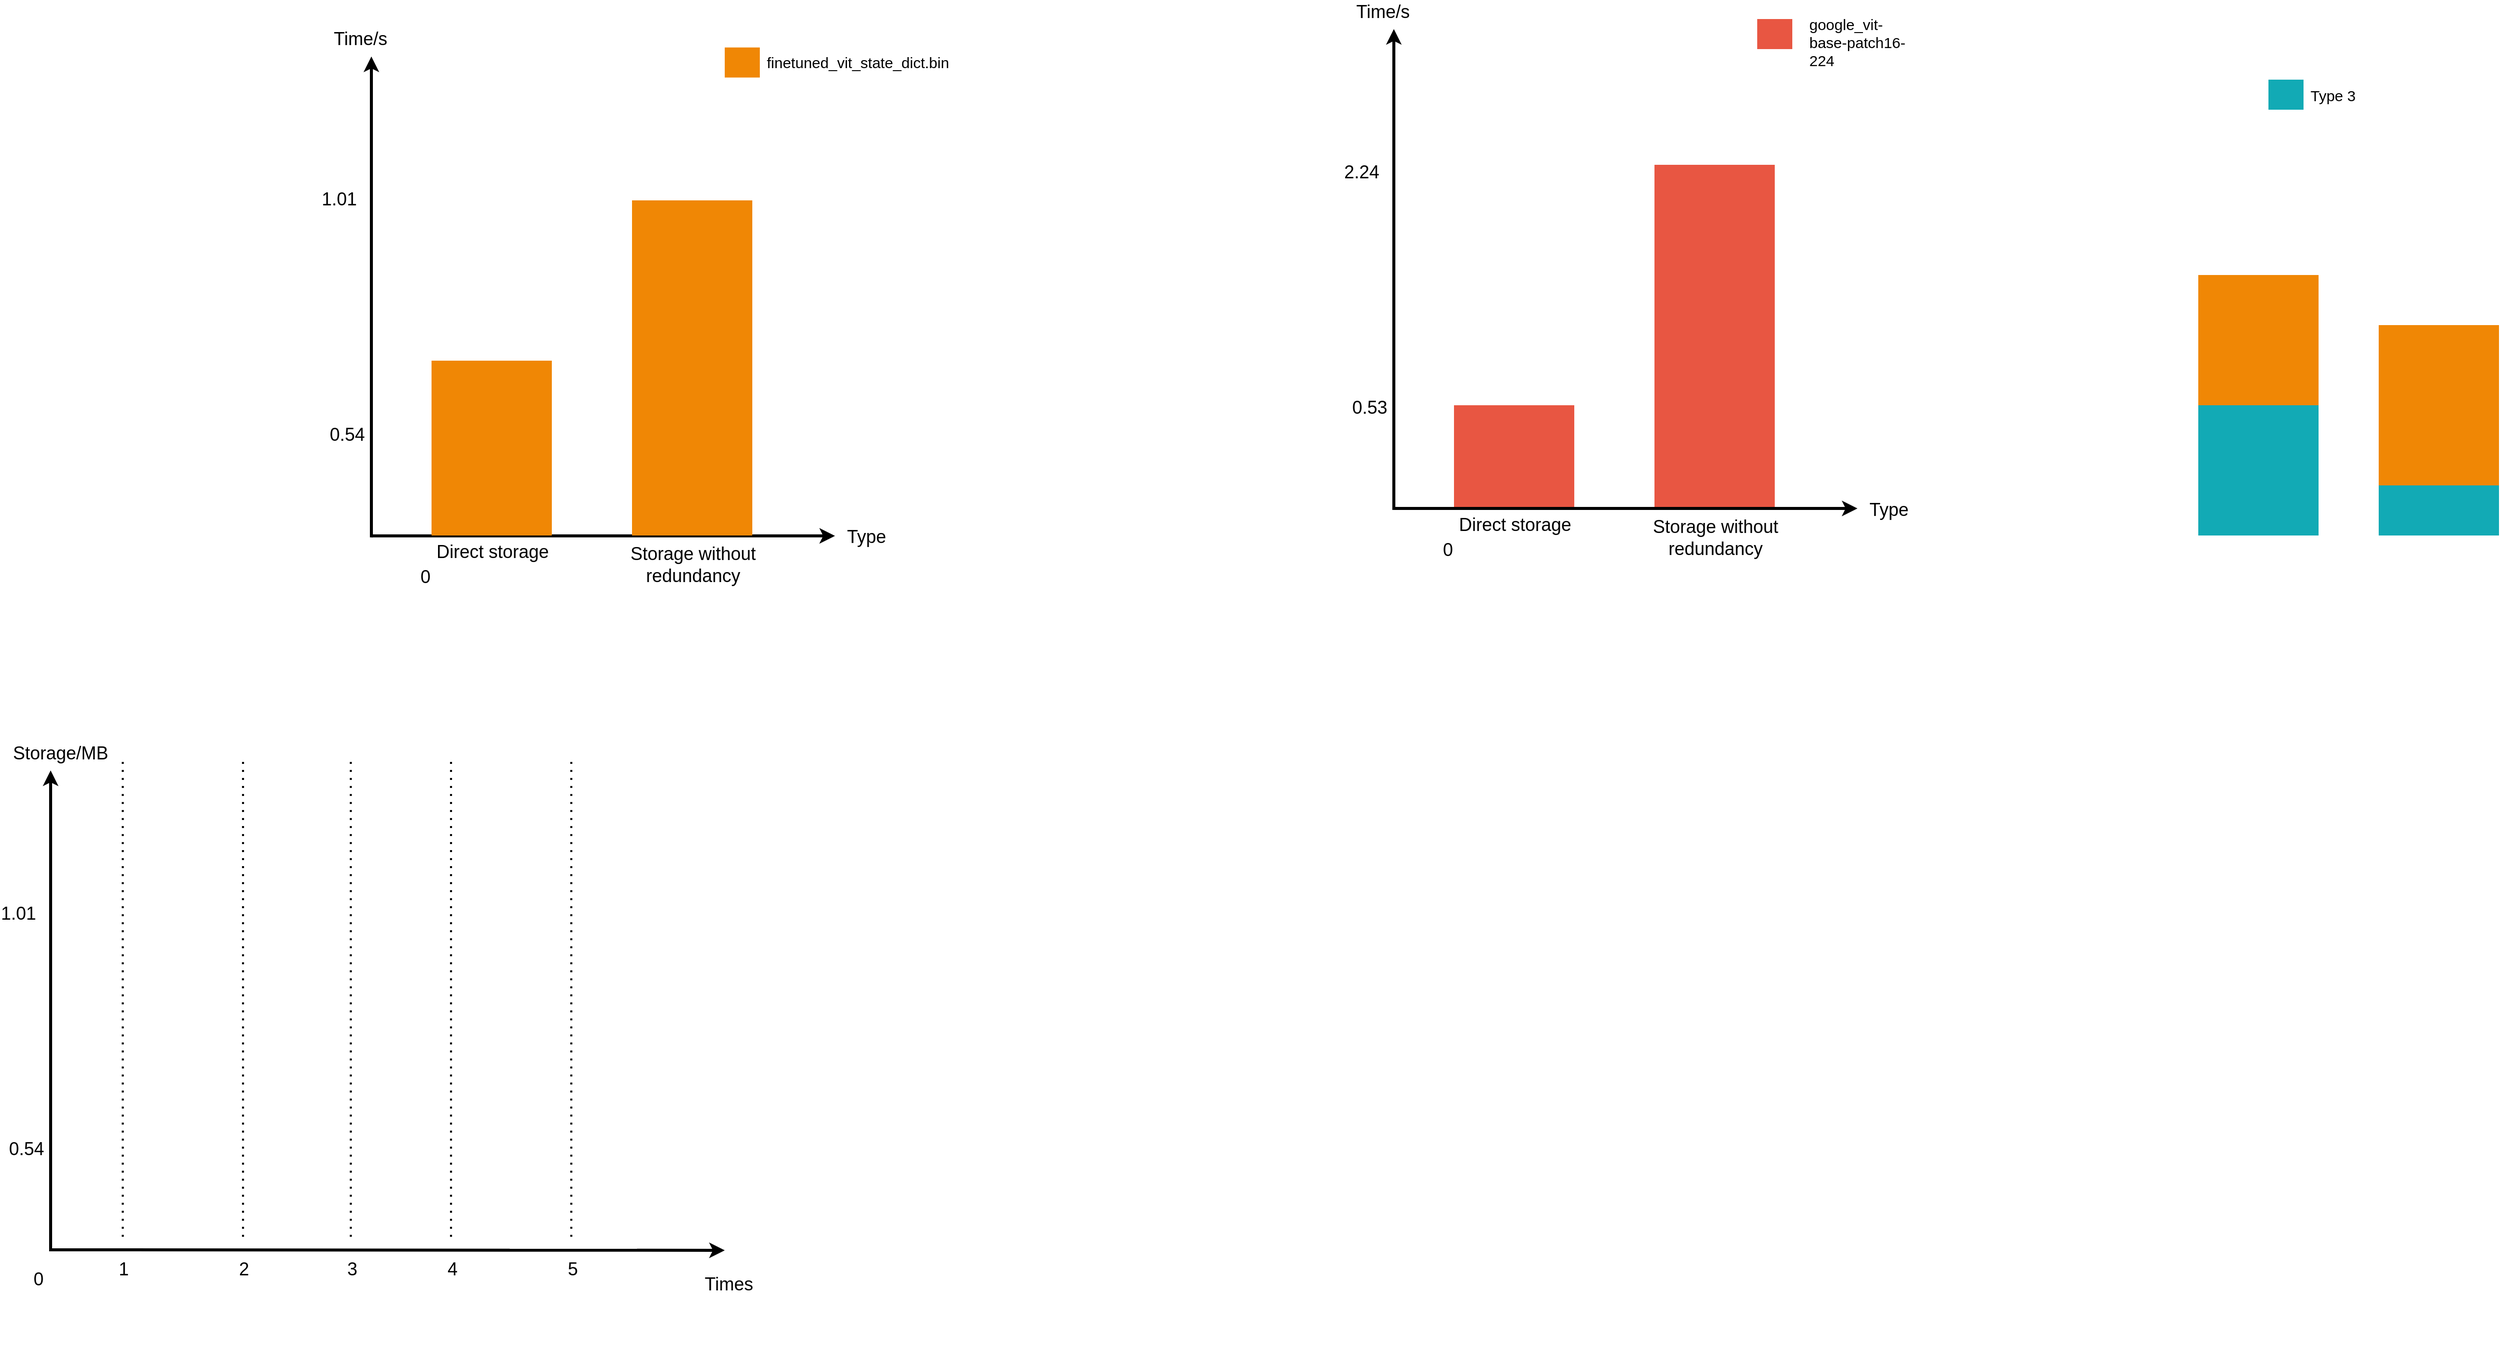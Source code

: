 <mxfile version="24.2.3" type="github">
  <diagram id="07fea595-8f29-1299-0266-81d95cde20df" name="Page-1">
    <mxGraphModel dx="1091" dy="722" grid="1" gridSize="20" guides="1" tooltips="1" connect="1" arrows="1" fold="1" page="1" pageScale="1" pageWidth="4681" pageHeight="3300" background="none" math="0" shadow="0">
      <root>
        <mxCell id="0" />
        <mxCell id="1" parent="0" />
        <mxCell id="723" value="" style="whiteSpace=wrap;fillColor=#12AAB5;gradientColor=none;gradientDirection=east;strokeColor=none;html=1;fontColor=#23445d;" parent="1" vertex="1">
          <mxGeometry x="3170" y="1464.5" width="120" height="130" as="geometry" />
        </mxCell>
        <mxCell id="724" value="" style="whiteSpace=wrap;fillColor=#12AAB5;gradientColor=none;gradientDirection=east;strokeColor=none;html=1;fontColor=#23445d;" parent="1" vertex="1">
          <mxGeometry x="3350" y="1544.5" width="120" height="50.0" as="geometry" />
        </mxCell>
        <mxCell id="727" value="" style="edgeStyle=none;html=1;fontColor=#000000;strokeWidth=3;strokeColor=#000000;" parent="1" edge="1">
          <mxGeometry width="100" height="100" relative="1" as="geometry">
            <mxPoint x="2367.5" y="1569" as="sourcePoint" />
            <mxPoint x="2367.5" y="1089" as="targetPoint" />
          </mxGeometry>
        </mxCell>
        <mxCell id="728" value="" style="whiteSpace=wrap;fillColor=#F08705;gradientColor=none;gradientDirection=east;strokeColor=none;html=1;fontColor=#23445d;" parent="1" vertex="1">
          <mxGeometry x="3170" y="1334.5" width="120" height="130" as="geometry" />
        </mxCell>
        <mxCell id="729" value="" style="whiteSpace=wrap;fillColor=#E85642;gradientColor=none;gradientDirection=east;strokeColor=none;html=1;fontColor=#23445d;" parent="1" vertex="1">
          <mxGeometry x="2427.5" y="1464.5" width="120" height="102.25" as="geometry" />
        </mxCell>
        <mxCell id="730" value="" style="whiteSpace=wrap;fillColor=#F08705;gradientColor=none;gradientDirection=east;strokeColor=none;html=1;fontColor=#23445d;" parent="1" vertex="1">
          <mxGeometry x="3350" y="1384.5" width="120" height="160.0" as="geometry" />
        </mxCell>
        <mxCell id="731" value="" style="whiteSpace=wrap;fillColor=#E85642;gradientColor=none;gradientDirection=east;strokeColor=none;html=1;fontColor=#23445d;" parent="1" vertex="1">
          <mxGeometry x="2627.5" y="1224.5" width="120" height="342.25" as="geometry" />
        </mxCell>
        <mxCell id="734" value="" style="edgeStyle=none;html=1;fontColor=#000000;strokeWidth=3;strokeColor=#000000;" parent="1" edge="1">
          <mxGeometry width="100" height="100" relative="1" as="geometry">
            <mxPoint x="2367.5" y="1567.46" as="sourcePoint" />
            <mxPoint x="2830" y="1567.5" as="targetPoint" />
          </mxGeometry>
        </mxCell>
        <mxCell id="735" value="Type" style="text;spacingTop=-5;html=1;fontSize=18;fontStyle=0;points=[];strokeColor=none;" parent="1" vertex="1">
          <mxGeometry x="2840" y="1557" width="80" height="20" as="geometry" />
        </mxCell>
        <mxCell id="736" value="Direct storage" style="text;spacingTop=-5;align=center;verticalAlign=middle;fontStyle=0;html=1;fontSize=18;points=[];strokeColor=none;" parent="1" vertex="1">
          <mxGeometry x="2427.5" y="1571" width="120" height="30" as="geometry" />
        </mxCell>
        <mxCell id="737" value="Storage without&lt;div&gt;redundancy&lt;/div&gt;" style="text;spacingTop=-5;align=center;verticalAlign=middle;fontStyle=0;html=1;fontSize=18;points=[];strokeColor=none;" parent="1" vertex="1">
          <mxGeometry x="2627.5" y="1584.5" width="120" height="30" as="geometry" />
        </mxCell>
        <mxCell id="739" value="" style="whiteSpace=wrap;fillColor=#12AAB5;gradientColor=none;gradientDirection=east;strokeColor=none;html=1;fontColor=#23445d;" parent="1" vertex="1">
          <mxGeometry x="3240" y="1139.5" width="35.0" height="30.0" as="geometry" />
        </mxCell>
        <mxCell id="740" value="" style="whiteSpace=wrap;fillColor=#F08705;gradientColor=none;gradientDirection=east;strokeColor=none;html=1;fontColor=#23445d;" parent="1" vertex="1">
          <mxGeometry x="1700.0" y="1107.38" width="35.0" height="30.0" as="geometry" />
        </mxCell>
        <mxCell id="741" value="" style="whiteSpace=wrap;fillColor=#E85642;gradientColor=none;gradientDirection=east;strokeColor=none;html=1;fontColor=#23445d;" parent="1" vertex="1">
          <mxGeometry x="2730" y="1079" width="35.0" height="30.0" as="geometry" />
        </mxCell>
        <mxCell id="742" value="google_vit-base-patch16-224&#xa;" style="text;spacingTop=-5;points=[];fontSize=15;whiteSpace=wrap;" parent="1" vertex="1">
          <mxGeometry x="2780" y="1074" width="107" height="65.5" as="geometry" />
        </mxCell>
        <mxCell id="743" value="finetuned_vit_state_dict.bin" style="text;spacingTop=-5;html=1;points=[];fontSize=15;" parent="1" vertex="1">
          <mxGeometry x="1740" y="1112.38" width="80" height="20" as="geometry" />
        </mxCell>
        <mxCell id="744" value="Type 3" style="text;spacingTop=-5;html=1;points=[];fontSize=15;" parent="1" vertex="1">
          <mxGeometry x="3280" y="1144.5" width="80" height="20" as="geometry" />
        </mxCell>
        <mxCell id="745" value="Time/s" style="text;spacingTop=-5;html=1;fontSize=18;fontStyle=0;points=[]" parent="1" vertex="1">
          <mxGeometry x="2327.5" y="1060" width="80" height="20" as="geometry" />
        </mxCell>
        <mxCell id="746" value="0" style="text;spacingTop=-5;align=center;verticalAlign=middle;fontStyle=0;html=1;fontSize=18;points=[]" parent="1" vertex="1">
          <mxGeometry x="2405.5" y="1546.5" width="30" height="130.0" as="geometry" />
        </mxCell>
        <mxCell id="747" value="0.53" style="text;spacingTop=-5;align=center;verticalAlign=middle;fontStyle=0;html=1;fontSize=18;points=[]" parent="1" vertex="1">
          <mxGeometry x="2327.5" y="1404.5" width="30" height="130.0" as="geometry" />
        </mxCell>
        <mxCell id="748" value="2.24" style="text;spacingTop=-5;align=center;verticalAlign=middle;fontStyle=0;html=1;fontSize=18;points=[]" parent="1" vertex="1">
          <mxGeometry x="2320" y="1169" width="30" height="130.0" as="geometry" />
        </mxCell>
        <mxCell id="VlcfnBgL3RGFJG4SDU6c-755" value="" style="edgeStyle=none;html=1;fontColor=#000000;strokeWidth=3;strokeColor=#000000;" edge="1" parent="1">
          <mxGeometry width="100" height="100" relative="1" as="geometry">
            <mxPoint x="1347.5" y="1596.38" as="sourcePoint" />
            <mxPoint x="1347.5" y="1116.38" as="targetPoint" />
          </mxGeometry>
        </mxCell>
        <mxCell id="VlcfnBgL3RGFJG4SDU6c-758" value="" style="edgeStyle=none;html=1;fontColor=#000000;strokeWidth=3;strokeColor=#000000;" edge="1" parent="1">
          <mxGeometry width="100" height="100" relative="1" as="geometry">
            <mxPoint x="1347.5" y="1594.84" as="sourcePoint" />
            <mxPoint x="1810" y="1594.88" as="targetPoint" />
          </mxGeometry>
        </mxCell>
        <mxCell id="VlcfnBgL3RGFJG4SDU6c-759" value="Type" style="text;spacingTop=-5;html=1;fontSize=18;fontStyle=0;points=[];strokeColor=none;" vertex="1" parent="1">
          <mxGeometry x="1820" y="1584.38" width="80" height="20" as="geometry" />
        </mxCell>
        <mxCell id="VlcfnBgL3RGFJG4SDU6c-760" value="Direct storage" style="text;spacingTop=-5;align=center;verticalAlign=middle;fontStyle=0;html=1;fontSize=18;points=[];strokeColor=none;" vertex="1" parent="1">
          <mxGeometry x="1407.5" y="1598.38" width="120" height="30" as="geometry" />
        </mxCell>
        <mxCell id="VlcfnBgL3RGFJG4SDU6c-761" value="Storage without&lt;div&gt;redundancy&lt;/div&gt;" style="text;spacingTop=-5;align=center;verticalAlign=middle;fontStyle=0;html=1;fontSize=18;points=[];strokeColor=none;" vertex="1" parent="1">
          <mxGeometry x="1607.5" y="1611.88" width="120" height="30" as="geometry" />
        </mxCell>
        <mxCell id="VlcfnBgL3RGFJG4SDU6c-764" value="Time/s" style="text;spacingTop=-5;html=1;fontSize=18;fontStyle=0;points=[]" vertex="1" parent="1">
          <mxGeometry x="1307.5" y="1087.38" width="80" height="20" as="geometry" />
        </mxCell>
        <mxCell id="VlcfnBgL3RGFJG4SDU6c-765" value="0" style="text;spacingTop=-5;align=center;verticalAlign=middle;fontStyle=0;html=1;fontSize=18;points=[]" vertex="1" parent="1">
          <mxGeometry x="1385.5" y="1573.88" width="30" height="130.0" as="geometry" />
        </mxCell>
        <mxCell id="VlcfnBgL3RGFJG4SDU6c-766" value="0.54" style="text;spacingTop=-5;align=center;verticalAlign=middle;fontStyle=0;html=1;fontSize=18;points=[]" vertex="1" parent="1">
          <mxGeometry x="1307.5" y="1431.88" width="30" height="130.0" as="geometry" />
        </mxCell>
        <mxCell id="VlcfnBgL3RGFJG4SDU6c-767" value="1.01" style="text;spacingTop=-5;align=center;verticalAlign=middle;fontStyle=0;html=1;fontSize=18;points=[]" vertex="1" parent="1">
          <mxGeometry x="1300" y="1196.38" width="30" height="130.0" as="geometry" />
        </mxCell>
        <mxCell id="VlcfnBgL3RGFJG4SDU6c-768" value="" style="whiteSpace=wrap;fillColor=#F08705;gradientColor=none;gradientDirection=east;strokeColor=none;html=1;fontColor=#23445d;" vertex="1" parent="1">
          <mxGeometry x="1607.5" y="1260" width="120" height="334.5" as="geometry" />
        </mxCell>
        <mxCell id="VlcfnBgL3RGFJG4SDU6c-769" value="" style="whiteSpace=wrap;fillColor=#F08705;gradientColor=none;gradientDirection=east;strokeColor=none;html=1;fontColor=#23445d;" vertex="1" parent="1">
          <mxGeometry x="1407.5" y="1420" width="120" height="174.5" as="geometry" />
        </mxCell>
        <mxCell id="VlcfnBgL3RGFJG4SDU6c-772" value="" style="edgeStyle=none;html=1;fontColor=#000000;strokeWidth=3;strokeColor=#000000;" edge="1" parent="1">
          <mxGeometry width="100" height="100" relative="1" as="geometry">
            <mxPoint x="1027.5" y="2309" as="sourcePoint" />
            <mxPoint x="1027.5" y="1829" as="targetPoint" />
          </mxGeometry>
        </mxCell>
        <mxCell id="VlcfnBgL3RGFJG4SDU6c-773" value="" style="edgeStyle=none;html=1;fontColor=#000000;strokeWidth=3;strokeColor=#000000;" edge="1" parent="1">
          <mxGeometry width="100" height="100" relative="1" as="geometry">
            <mxPoint x="1027.5" y="2307.46" as="sourcePoint" />
            <mxPoint x="1700" y="2308" as="targetPoint" />
          </mxGeometry>
        </mxCell>
        <mxCell id="VlcfnBgL3RGFJG4SDU6c-774" value="Times" style="text;spacingTop=-5;html=1;fontSize=18;fontStyle=0;points=[];strokeColor=none;" vertex="1" parent="1">
          <mxGeometry x="1677.5" y="2329.5" width="80" height="20" as="geometry" />
        </mxCell>
        <mxCell id="VlcfnBgL3RGFJG4SDU6c-775" value="1" style="text;spacingTop=-5;align=center;verticalAlign=middle;fontStyle=0;html=1;fontSize=18;points=[];strokeColor=none;" vertex="1" parent="1">
          <mxGeometry x="1040" y="2314.5" width="120" height="30" as="geometry" />
        </mxCell>
        <mxCell id="VlcfnBgL3RGFJG4SDU6c-776" value="3" style="text;spacingTop=-5;align=center;verticalAlign=middle;fontStyle=0;html=1;fontSize=18;points=[];strokeColor=none;" vertex="1" parent="1">
          <mxGeometry x="1267.5" y="2314.5" width="120" height="30" as="geometry" />
        </mxCell>
        <mxCell id="VlcfnBgL3RGFJG4SDU6c-777" value="Storage/MB" style="text;spacingTop=-5;html=1;fontSize=18;fontStyle=0;points=[]" vertex="1" parent="1">
          <mxGeometry x="987.5" y="1800" width="80" height="20" as="geometry" />
        </mxCell>
        <mxCell id="VlcfnBgL3RGFJG4SDU6c-778" value="0" style="text;spacingTop=-5;align=center;verticalAlign=middle;fontStyle=0;html=1;fontSize=18;points=[]" vertex="1" parent="1">
          <mxGeometry x="1000" y="2274.5" width="30" height="130.0" as="geometry" />
        </mxCell>
        <mxCell id="VlcfnBgL3RGFJG4SDU6c-779" value="0.54" style="text;spacingTop=-5;align=center;verticalAlign=middle;fontStyle=0;html=1;fontSize=18;points=[]" vertex="1" parent="1">
          <mxGeometry x="987.5" y="2144.5" width="30" height="130.0" as="geometry" />
        </mxCell>
        <mxCell id="VlcfnBgL3RGFJG4SDU6c-780" value="1.01" style="text;spacingTop=-5;align=center;verticalAlign=middle;fontStyle=0;html=1;fontSize=18;points=[]" vertex="1" parent="1">
          <mxGeometry x="980" y="1909" width="30" height="130.0" as="geometry" />
        </mxCell>
        <mxCell id="VlcfnBgL3RGFJG4SDU6c-783" value="2" style="text;spacingTop=-5;align=center;verticalAlign=middle;fontStyle=0;html=1;fontSize=18;points=[];strokeColor=none;" vertex="1" parent="1">
          <mxGeometry x="1160" y="2314.5" width="120" height="30" as="geometry" />
        </mxCell>
        <mxCell id="VlcfnBgL3RGFJG4SDU6c-784" value="4" style="text;spacingTop=-5;align=center;verticalAlign=middle;fontStyle=0;html=1;fontSize=18;points=[];strokeColor=none;" vertex="1" parent="1">
          <mxGeometry x="1367.5" y="2314.5" width="120" height="30" as="geometry" />
        </mxCell>
        <mxCell id="VlcfnBgL3RGFJG4SDU6c-785" value="5" style="text;spacingTop=-5;align=center;verticalAlign=middle;fontStyle=0;html=1;fontSize=18;points=[];strokeColor=none;" vertex="1" parent="1">
          <mxGeometry x="1487.5" y="2314.5" width="120" height="30" as="geometry" />
        </mxCell>
        <mxCell id="VlcfnBgL3RGFJG4SDU6c-786" value="" style="endArrow=none;dashed=1;html=1;dashPattern=1 3;strokeWidth=2;rounded=0;" edge="1" parent="1">
          <mxGeometry width="50" height="50" relative="1" as="geometry">
            <mxPoint x="1099.44" y="2294.5" as="sourcePoint" />
            <mxPoint x="1099.44" y="1820" as="targetPoint" />
          </mxGeometry>
        </mxCell>
        <mxCell id="VlcfnBgL3RGFJG4SDU6c-787" value="" style="endArrow=none;dashed=1;html=1;dashPattern=1 3;strokeWidth=2;rounded=0;" edge="1" parent="1">
          <mxGeometry width="50" height="50" relative="1" as="geometry">
            <mxPoint x="1219.44" y="2294.5" as="sourcePoint" />
            <mxPoint x="1219.44" y="1820" as="targetPoint" />
          </mxGeometry>
        </mxCell>
        <mxCell id="VlcfnBgL3RGFJG4SDU6c-788" value="" style="endArrow=none;dashed=1;html=1;dashPattern=1 3;strokeWidth=2;rounded=0;" edge="1" parent="1">
          <mxGeometry width="50" height="50" relative="1" as="geometry">
            <mxPoint x="1326.94" y="2294.5" as="sourcePoint" />
            <mxPoint x="1326.94" y="1820" as="targetPoint" />
          </mxGeometry>
        </mxCell>
        <mxCell id="VlcfnBgL3RGFJG4SDU6c-789" value="" style="endArrow=none;dashed=1;html=1;dashPattern=1 3;strokeWidth=2;rounded=0;" edge="1" parent="1">
          <mxGeometry width="50" height="50" relative="1" as="geometry">
            <mxPoint x="1426.94" y="2294.5" as="sourcePoint" />
            <mxPoint x="1426.94" y="1820" as="targetPoint" />
          </mxGeometry>
        </mxCell>
        <mxCell id="VlcfnBgL3RGFJG4SDU6c-790" value="" style="endArrow=none;dashed=1;html=1;dashPattern=1 3;strokeWidth=2;rounded=0;" edge="1" parent="1">
          <mxGeometry width="50" height="50" relative="1" as="geometry">
            <mxPoint x="1546.94" y="2294.5" as="sourcePoint" />
            <mxPoint x="1546.94" y="1820" as="targetPoint" />
          </mxGeometry>
        </mxCell>
      </root>
    </mxGraphModel>
  </diagram>
</mxfile>
